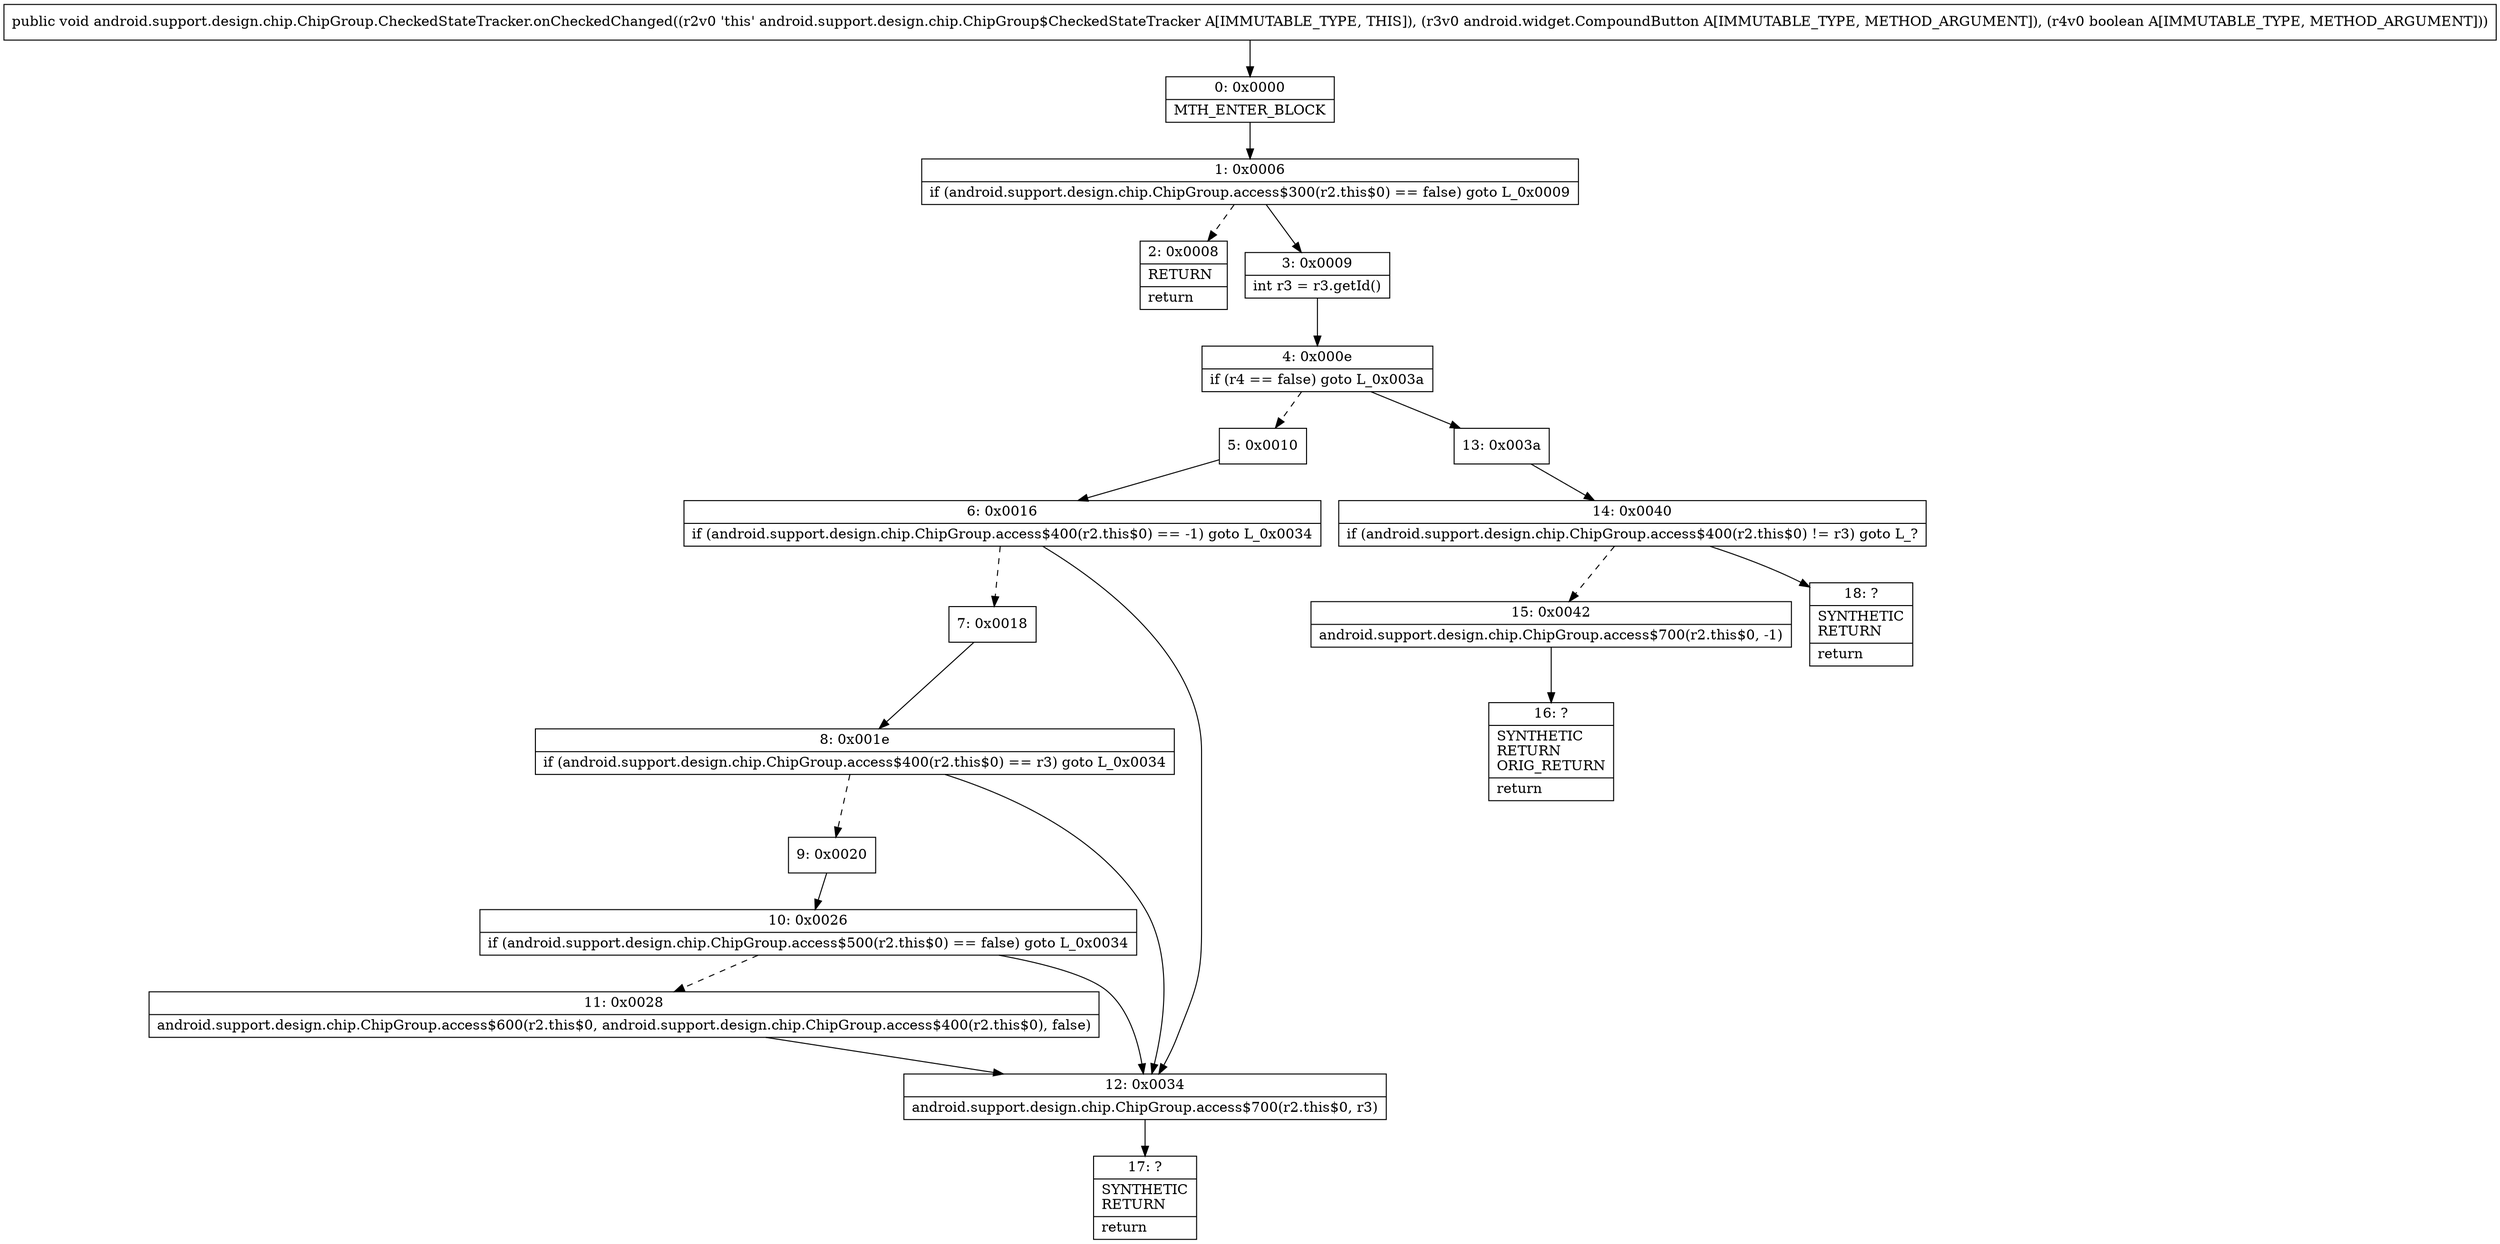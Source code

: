 digraph "CFG forandroid.support.design.chip.ChipGroup.CheckedStateTracker.onCheckedChanged(Landroid\/widget\/CompoundButton;Z)V" {
Node_0 [shape=record,label="{0\:\ 0x0000|MTH_ENTER_BLOCK\l}"];
Node_1 [shape=record,label="{1\:\ 0x0006|if (android.support.design.chip.ChipGroup.access$300(r2.this$0) == false) goto L_0x0009\l}"];
Node_2 [shape=record,label="{2\:\ 0x0008|RETURN\l|return\l}"];
Node_3 [shape=record,label="{3\:\ 0x0009|int r3 = r3.getId()\l}"];
Node_4 [shape=record,label="{4\:\ 0x000e|if (r4 == false) goto L_0x003a\l}"];
Node_5 [shape=record,label="{5\:\ 0x0010}"];
Node_6 [shape=record,label="{6\:\ 0x0016|if (android.support.design.chip.ChipGroup.access$400(r2.this$0) == \-1) goto L_0x0034\l}"];
Node_7 [shape=record,label="{7\:\ 0x0018}"];
Node_8 [shape=record,label="{8\:\ 0x001e|if (android.support.design.chip.ChipGroup.access$400(r2.this$0) == r3) goto L_0x0034\l}"];
Node_9 [shape=record,label="{9\:\ 0x0020}"];
Node_10 [shape=record,label="{10\:\ 0x0026|if (android.support.design.chip.ChipGroup.access$500(r2.this$0) == false) goto L_0x0034\l}"];
Node_11 [shape=record,label="{11\:\ 0x0028|android.support.design.chip.ChipGroup.access$600(r2.this$0, android.support.design.chip.ChipGroup.access$400(r2.this$0), false)\l}"];
Node_12 [shape=record,label="{12\:\ 0x0034|android.support.design.chip.ChipGroup.access$700(r2.this$0, r3)\l}"];
Node_13 [shape=record,label="{13\:\ 0x003a}"];
Node_14 [shape=record,label="{14\:\ 0x0040|if (android.support.design.chip.ChipGroup.access$400(r2.this$0) != r3) goto L_?\l}"];
Node_15 [shape=record,label="{15\:\ 0x0042|android.support.design.chip.ChipGroup.access$700(r2.this$0, \-1)\l}"];
Node_16 [shape=record,label="{16\:\ ?|SYNTHETIC\lRETURN\lORIG_RETURN\l|return\l}"];
Node_17 [shape=record,label="{17\:\ ?|SYNTHETIC\lRETURN\l|return\l}"];
Node_18 [shape=record,label="{18\:\ ?|SYNTHETIC\lRETURN\l|return\l}"];
MethodNode[shape=record,label="{public void android.support.design.chip.ChipGroup.CheckedStateTracker.onCheckedChanged((r2v0 'this' android.support.design.chip.ChipGroup$CheckedStateTracker A[IMMUTABLE_TYPE, THIS]), (r3v0 android.widget.CompoundButton A[IMMUTABLE_TYPE, METHOD_ARGUMENT]), (r4v0 boolean A[IMMUTABLE_TYPE, METHOD_ARGUMENT])) }"];
MethodNode -> Node_0;
Node_0 -> Node_1;
Node_1 -> Node_2[style=dashed];
Node_1 -> Node_3;
Node_3 -> Node_4;
Node_4 -> Node_5[style=dashed];
Node_4 -> Node_13;
Node_5 -> Node_6;
Node_6 -> Node_7[style=dashed];
Node_6 -> Node_12;
Node_7 -> Node_8;
Node_8 -> Node_9[style=dashed];
Node_8 -> Node_12;
Node_9 -> Node_10;
Node_10 -> Node_11[style=dashed];
Node_10 -> Node_12;
Node_11 -> Node_12;
Node_12 -> Node_17;
Node_13 -> Node_14;
Node_14 -> Node_15[style=dashed];
Node_14 -> Node_18;
Node_15 -> Node_16;
}

